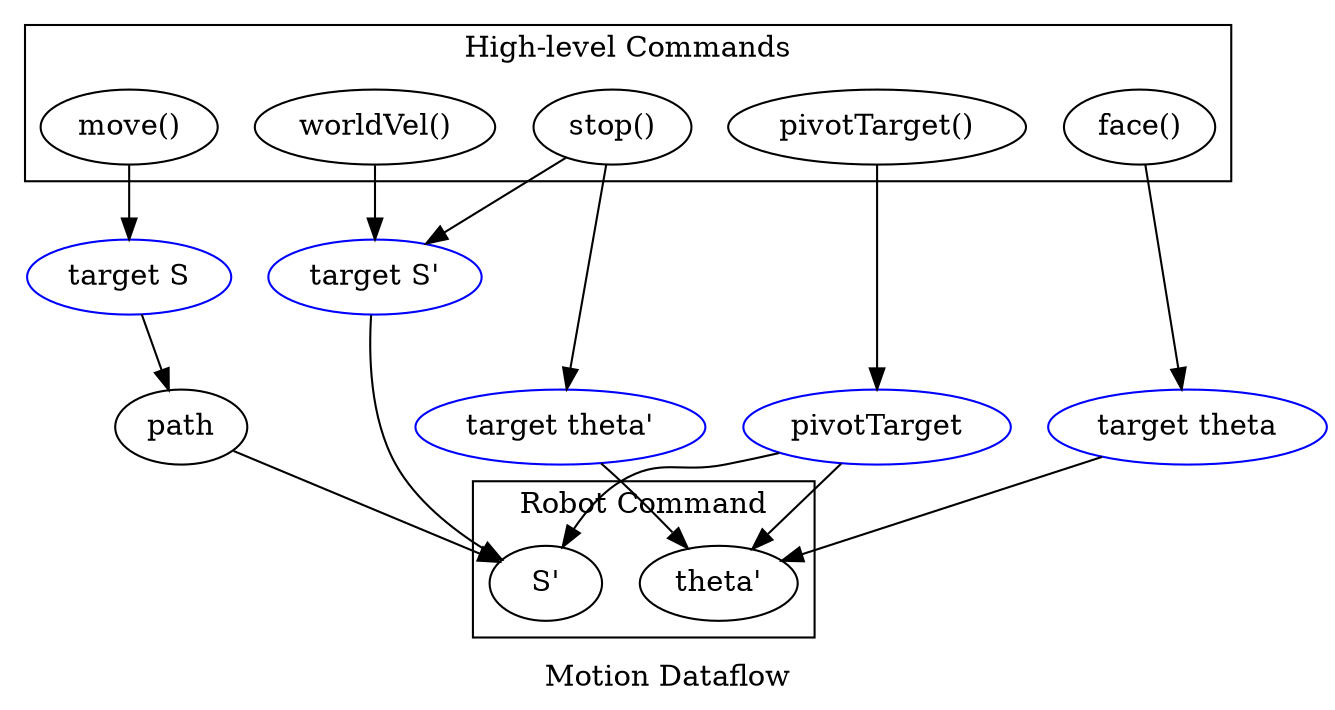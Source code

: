 digraph Motion {
    label="Motion Dataflow";

    subgraph cluster_highlevel {
        label="High-level Commands";

        move_cmd [label="move()"];
        pivotTo_cmd [label="pivotTarget()"];
        face_cmd [label="face()"];
        worldVel_cmd [label="worldVel()"];
        stop_cmd [label="stop()"];
    }

    {
        node [color=blue];

        posTarget [label="target S"];
        velTarget [label="target S'"];
        faceTarget [label="target theta"];
        targetAngleVel [label="target theta'"];
        pivotTarget;
    }

    path;

    subgraph cluster_RobotCommand {
        label="Robot Command";

        vel [label="S'"];
        angleVel [label="theta'"];
    }

    /*{
        node [shape=rect];

        path_constraints [label="startSpeed\nmaxSpeed\nendSpeed\nmaxAccel"];
        angleVel_constraints [label="maxAngleVel\nmaxAngleAcc"];
        path_to_vel_constraints [label="error\nPID"];
        targetAngleVel_to_angleVel_constraints [label="PID"];
    }*/

    move_cmd -> posTarget;
    pivotTo_cmd -> pivotTarget;
    face_cmd -> {faceTarget};
    worldVel_cmd -> velTarget;
    stop_cmd -> {velTarget, targetAngleVel};


    velTarget -> vel;
    targetAngleVel -> angleVel;

    posTarget -> path;
    path -> vel;

    faceTarget -> angleVel;

    pivotTarget -> {vel, angleVel};
}
